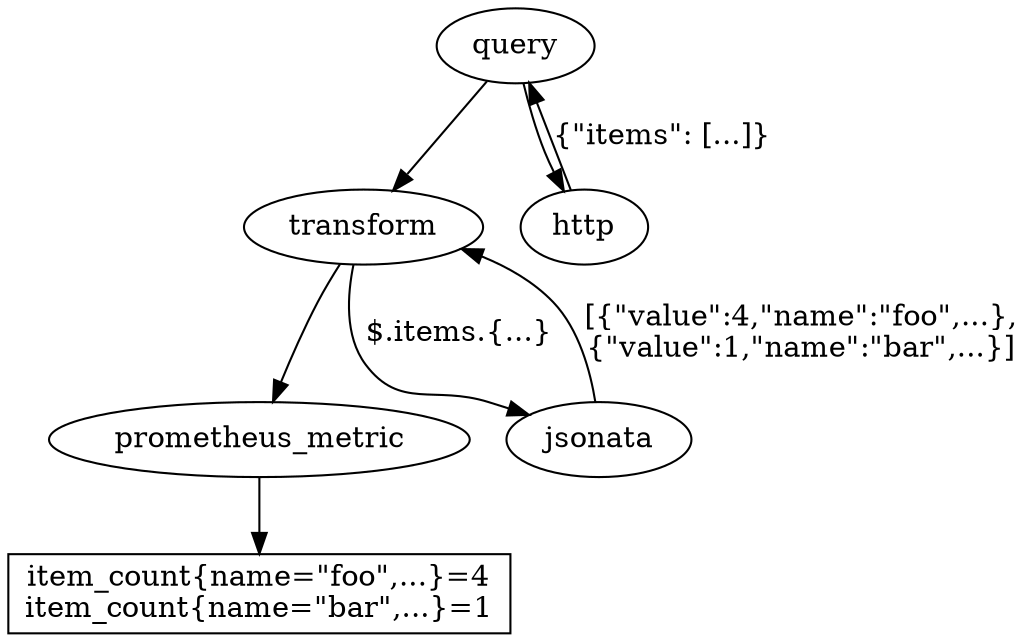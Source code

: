 digraph g {
  query -> transform -> prometheus_metric

  # 1
  query -> http
  http -> query [label="{\"items\": [...]}"]
  
  # 2
  transform -> jsonata [label="$.items.{...}"]
  jsonata -> transform [label="[{\"value\":4,\"name\":\"foo\",...},\n{\"value\":1,\"name\":\"bar\",...}]"]

  # 3
  prometheus_metric -> "item_count{name=\"foo\",...}=4\nitem_count{name=\"bar\",...}=1"
  "item_count{name=\"foo\",...}=4\nitem_count{name=\"bar\",...}=1" [shape=rect]
}

